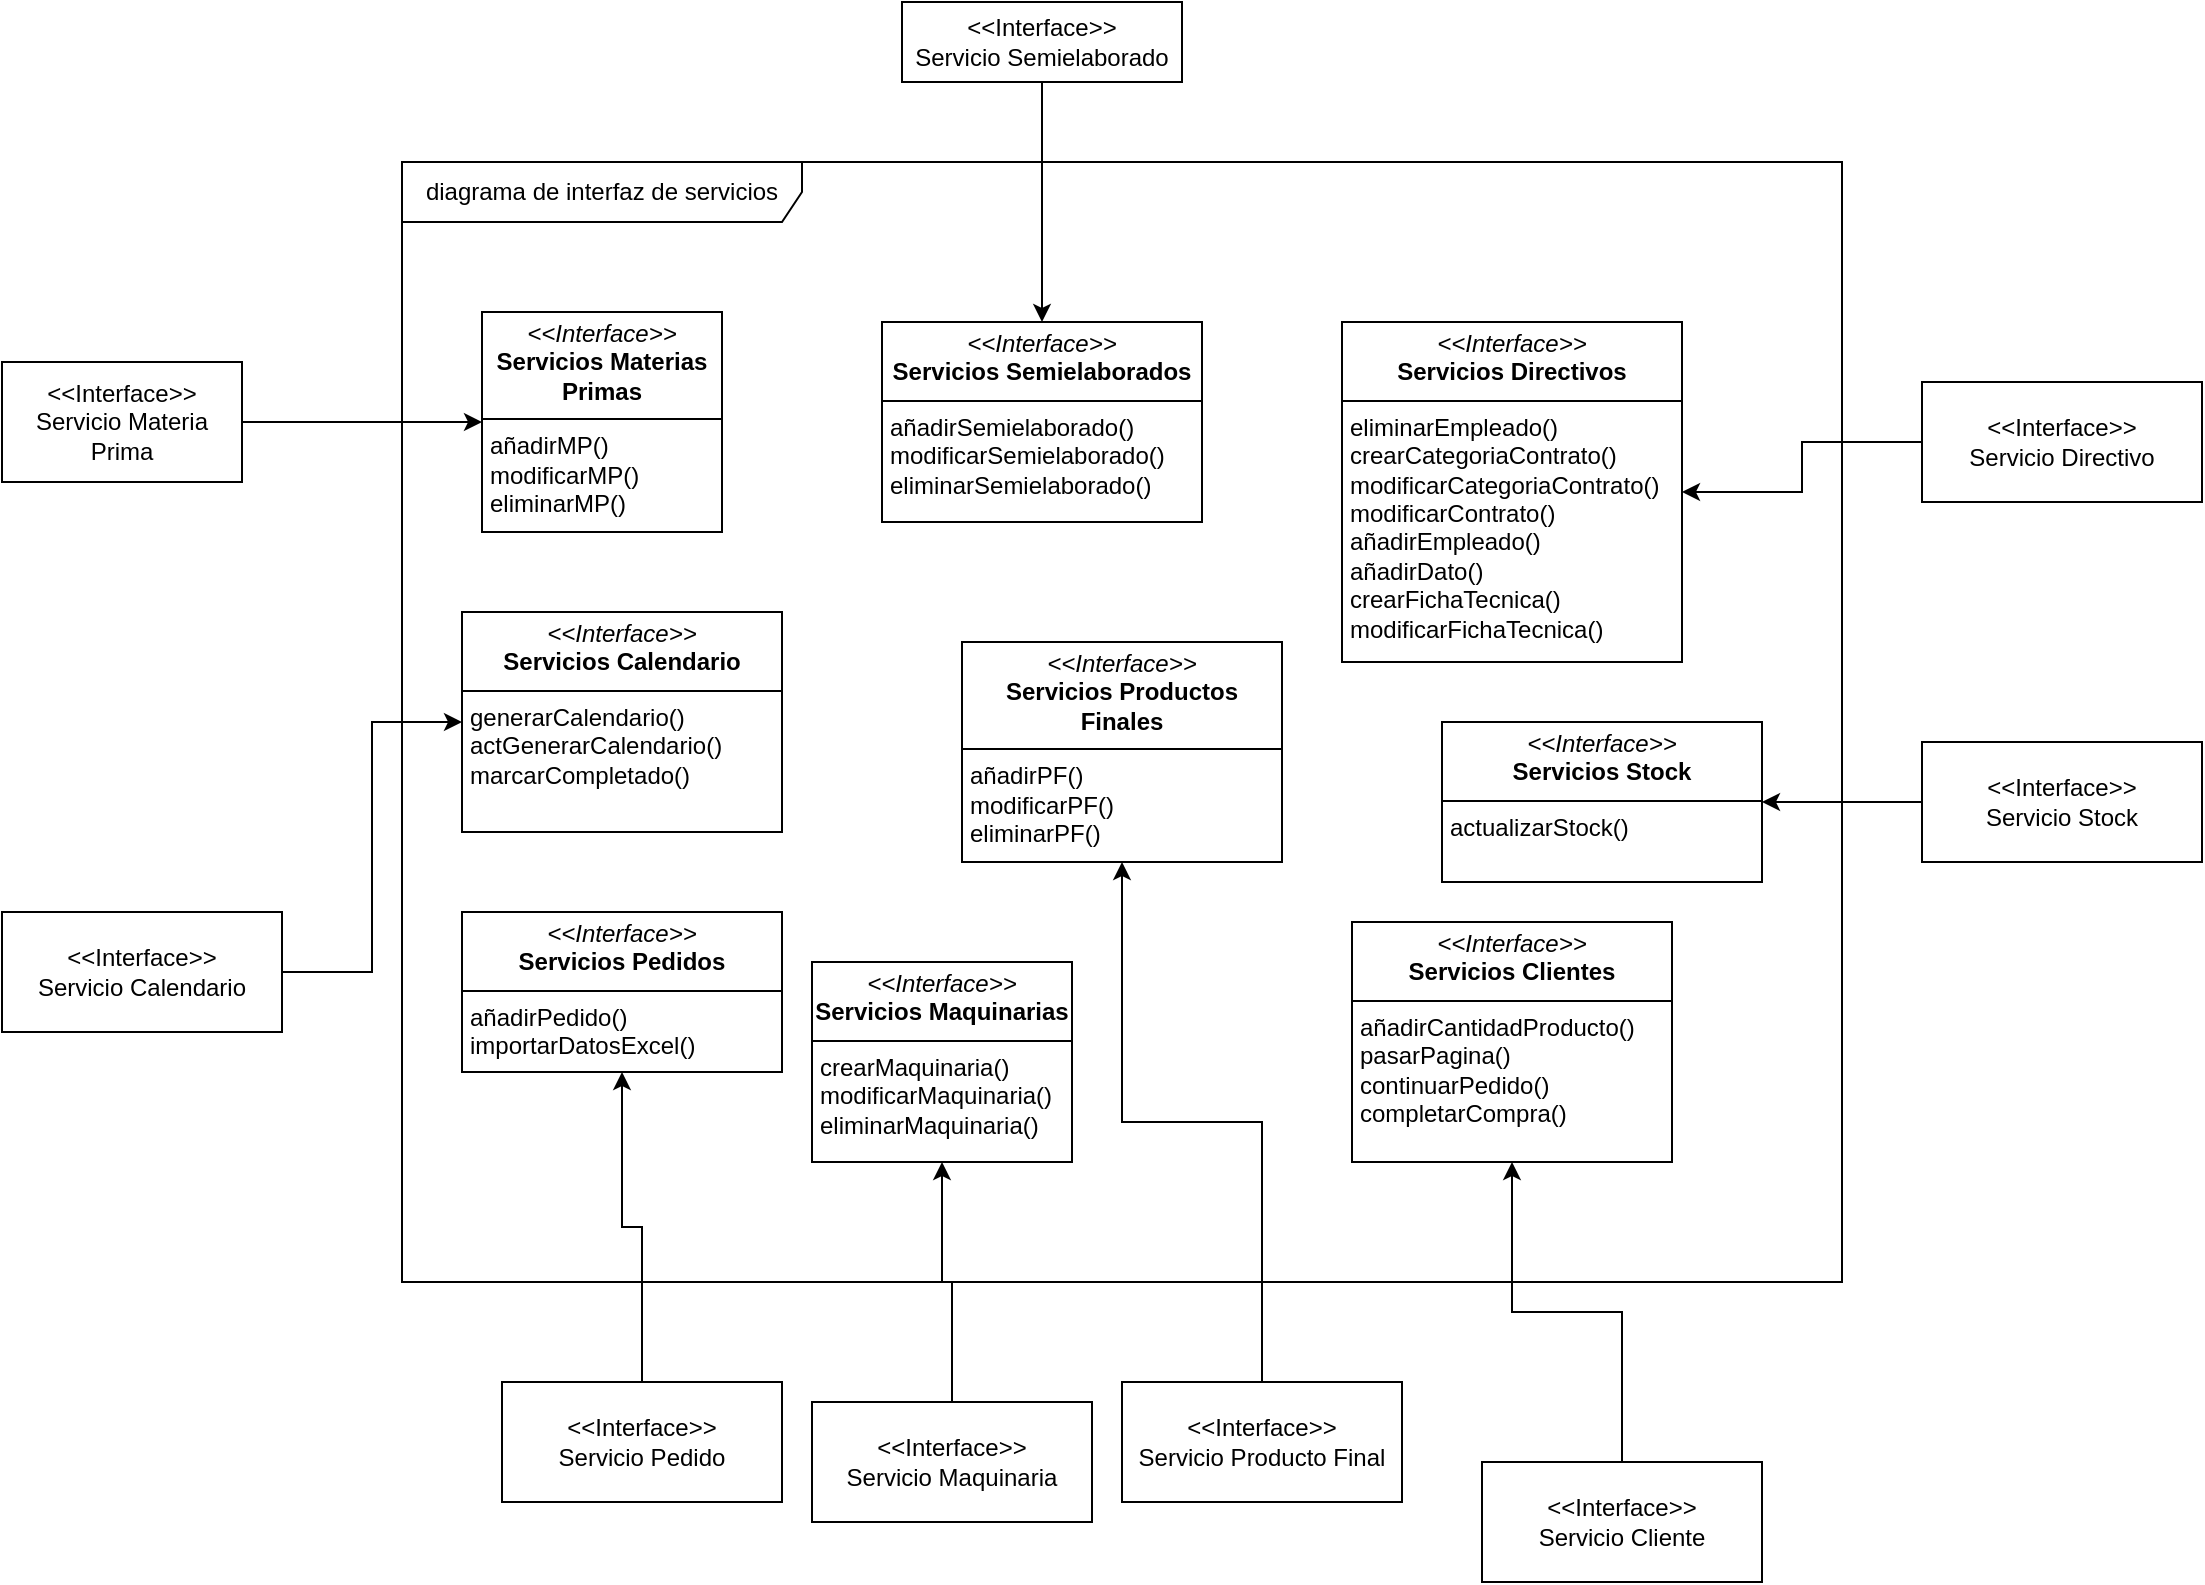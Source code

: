 <mxfile version="25.0.3">
  <diagram name="Página-1" id="7nt3yXJEmUoDvdKoWf4_">
    <mxGraphModel dx="1492" dy="829" grid="1" gridSize="10" guides="1" tooltips="1" connect="1" arrows="1" fold="1" page="1" pageScale="1" pageWidth="1169" pageHeight="1654" math="0" shadow="0">
      <root>
        <mxCell id="0" />
        <mxCell id="1" parent="0" />
        <mxCell id="pcE6RHRU4BfHtRQ7VvpY-1" value="diagrama de interfaz de servicios" style="shape=umlFrame;whiteSpace=wrap;html=1;pointerEvents=0;width=200;height=30;" parent="1" vertex="1">
          <mxGeometry x="240" y="200" width="720" height="560" as="geometry" />
        </mxCell>
        <mxCell id="pcE6RHRU4BfHtRQ7VvpY-2" value="&lt;p style=&quot;margin:0px;margin-top:4px;text-align:center;&quot;&gt;&lt;i&gt;&amp;lt;&amp;lt;Interface&amp;gt;&amp;gt;&lt;/i&gt;&lt;br&gt;&lt;b&gt;Servicios Materias Primas&lt;/b&gt;&lt;/p&gt;&lt;hr size=&quot;1&quot; style=&quot;border-style:solid;&quot;&gt;&lt;p style=&quot;margin:0px;margin-left:4px;&quot;&gt;añadirMP()&lt;/p&gt;&lt;p style=&quot;margin:0px;margin-left:4px;&quot;&gt;modificarMP()&lt;/p&gt;&lt;p style=&quot;margin:0px;margin-left:4px;&quot;&gt;eliminarMP()&lt;/p&gt;" style="verticalAlign=top;align=left;overflow=fill;html=1;whiteSpace=wrap;" parent="1" vertex="1">
          <mxGeometry x="280" y="275" width="120" height="110" as="geometry" />
        </mxCell>
        <mxCell id="pcE6RHRU4BfHtRQ7VvpY-3" value="&lt;p style=&quot;margin:0px;margin-top:4px;text-align:center;&quot;&gt;&lt;i&gt;&amp;lt;&amp;lt;Interface&amp;gt;&amp;gt;&lt;/i&gt;&lt;br&gt;&lt;b&gt;Servicios Semielaborados&lt;/b&gt;&lt;/p&gt;&lt;hr size=&quot;1&quot; style=&quot;border-style:solid;&quot;&gt;&lt;p style=&quot;margin: 0px 0px 0px 4px;&quot;&gt;añadirSemielaborado()&lt;/p&gt;&lt;p style=&quot;margin: 0px 0px 0px 4px;&quot;&gt;modificarSemielaborado()&lt;/p&gt;&lt;p style=&quot;margin: 0px 0px 0px 4px;&quot;&gt;eliminarSemielaborado()&lt;/p&gt;" style="verticalAlign=top;align=left;overflow=fill;html=1;whiteSpace=wrap;" parent="1" vertex="1">
          <mxGeometry x="480" y="280" width="160" height="100" as="geometry" />
        </mxCell>
        <mxCell id="pcE6RHRU4BfHtRQ7VvpY-4" value="&lt;p style=&quot;margin:0px;margin-top:4px;text-align:center;&quot;&gt;&lt;i&gt;&amp;lt;&amp;lt;Interface&amp;gt;&amp;gt;&lt;/i&gt;&lt;br&gt;&lt;b&gt;Servicios Directivos&lt;/b&gt;&lt;/p&gt;&lt;hr size=&quot;1&quot; style=&quot;border-style:solid;&quot;&gt;&lt;p style=&quot;margin:0px;margin-left:4px;&quot;&gt;eliminarEmpleado()&lt;/p&gt;&lt;p style=&quot;margin:0px;margin-left:4px;&quot;&gt;crearCategoriaContrato()&lt;/p&gt;&lt;p style=&quot;margin:0px;margin-left:4px;&quot;&gt;modificarCategoriaContrato()&lt;/p&gt;&lt;p style=&quot;margin:0px;margin-left:4px;&quot;&gt;&lt;span style=&quot;background-color: initial;&quot;&gt;modificarContrato()&lt;/span&gt;&lt;/p&gt;&lt;p style=&quot;margin:0px;margin-left:4px;&quot;&gt;&lt;span style=&quot;background-color: initial;&quot;&gt;añadirEmpleado()&lt;/span&gt;&lt;br&gt;&lt;/p&gt;&lt;p style=&quot;margin:0px;margin-left:4px;&quot;&gt;añadirDato()&lt;/p&gt;&lt;p style=&quot;margin:0px;margin-left:4px;&quot;&gt;crearFichaTecnica()&lt;/p&gt;&lt;p style=&quot;margin:0px;margin-left:4px;&quot;&gt;modificarFichaTecnica()&lt;/p&gt;" style="verticalAlign=top;align=left;overflow=fill;html=1;whiteSpace=wrap;" parent="1" vertex="1">
          <mxGeometry x="710" y="280" width="170" height="170" as="geometry" />
        </mxCell>
        <mxCell id="pcE6RHRU4BfHtRQ7VvpY-5" value="&lt;p style=&quot;margin:0px;margin-top:4px;text-align:center;&quot;&gt;&lt;i&gt;&amp;lt;&amp;lt;Interface&amp;gt;&amp;gt;&lt;/i&gt;&lt;br&gt;&lt;b&gt;Servicios Calendario&lt;/b&gt;&lt;/p&gt;&lt;hr size=&quot;1&quot; style=&quot;border-style:solid;&quot;&gt;&lt;p style=&quot;margin:0px;margin-left:4px;&quot;&gt;generarCalendario()&lt;/p&gt;&lt;p style=&quot;margin:0px;margin-left:4px;&quot;&gt;actGenerarCalendario()&lt;/p&gt;&lt;p style=&quot;margin:0px;margin-left:4px;&quot;&gt;marcarCompletado()&lt;/p&gt;" style="verticalAlign=top;align=left;overflow=fill;html=1;whiteSpace=wrap;" parent="1" vertex="1">
          <mxGeometry x="270" y="425" width="160" height="110" as="geometry" />
        </mxCell>
        <mxCell id="pcE6RHRU4BfHtRQ7VvpY-6" value="&lt;p style=&quot;margin:0px;margin-top:4px;text-align:center;&quot;&gt;&lt;i&gt;&amp;lt;&amp;lt;Interface&amp;gt;&amp;gt;&lt;/i&gt;&lt;br&gt;&lt;b&gt;Servicios Pedidos&lt;/b&gt;&lt;/p&gt;&lt;hr size=&quot;1&quot; style=&quot;border-style:solid;&quot;&gt;&lt;p style=&quot;margin:0px;margin-left:4px;&quot;&gt;añadirPedido()&lt;/p&gt;&lt;p style=&quot;margin:0px;margin-left:4px;&quot;&gt;importarDatosExcel()&lt;/p&gt;" style="verticalAlign=top;align=left;overflow=fill;html=1;whiteSpace=wrap;" parent="1" vertex="1">
          <mxGeometry x="270" y="575" width="160" height="80" as="geometry" />
        </mxCell>
        <mxCell id="pcE6RHRU4BfHtRQ7VvpY-7" value="&lt;p style=&quot;margin:0px;margin-top:4px;text-align:center;&quot;&gt;&lt;i&gt;&amp;lt;&amp;lt;Interface&amp;gt;&amp;gt;&lt;/i&gt;&lt;br&gt;&lt;b&gt;Servicios Stock&lt;/b&gt;&lt;/p&gt;&lt;hr size=&quot;1&quot; style=&quot;border-style:solid;&quot;&gt;&lt;p style=&quot;margin:0px;margin-left:4px;&quot;&gt;actualizarStock()&lt;/p&gt;" style="verticalAlign=top;align=left;overflow=fill;html=1;whiteSpace=wrap;" parent="1" vertex="1">
          <mxGeometry x="760" y="480" width="160" height="80" as="geometry" />
        </mxCell>
        <mxCell id="pcE6RHRU4BfHtRQ7VvpY-8" value="&lt;p style=&quot;margin:0px;margin-top:4px;text-align:center;&quot;&gt;&lt;i&gt;&amp;lt;&amp;lt;Interface&amp;gt;&amp;gt;&lt;/i&gt;&lt;br&gt;&lt;b&gt;Servicios Clientes&lt;/b&gt;&lt;/p&gt;&lt;hr size=&quot;1&quot; style=&quot;border-style:solid;&quot;&gt;&lt;p style=&quot;margin:0px;margin-left:4px;&quot;&gt;añadirCantidadProducto()&lt;/p&gt;&lt;p style=&quot;margin:0px;margin-left:4px;&quot;&gt;pasarPagina()&lt;/p&gt;&lt;p style=&quot;margin:0px;margin-left:4px;&quot;&gt;continuarPedido()&lt;/p&gt;&lt;p style=&quot;margin:0px;margin-left:4px;&quot;&gt;completarCompra()&lt;/p&gt;" style="verticalAlign=top;align=left;overflow=fill;html=1;whiteSpace=wrap;" parent="1" vertex="1">
          <mxGeometry x="715" y="580" width="160" height="120" as="geometry" />
        </mxCell>
        <mxCell id="pcE6RHRU4BfHtRQ7VvpY-11" style="edgeStyle=orthogonalEdgeStyle;rounded=0;orthogonalLoop=1;jettySize=auto;html=1;" parent="1" source="pcE6RHRU4BfHtRQ7VvpY-10" target="pcE6RHRU4BfHtRQ7VvpY-2" edge="1">
          <mxGeometry relative="1" as="geometry" />
        </mxCell>
        <mxCell id="pcE6RHRU4BfHtRQ7VvpY-10" value="&amp;lt;&amp;lt;Interface&amp;gt;&amp;gt;&lt;div&gt;Servicio Materia Prima&lt;/div&gt;" style="html=1;whiteSpace=wrap;" parent="1" vertex="1">
          <mxGeometry x="40" y="300" width="120" height="60" as="geometry" />
        </mxCell>
        <mxCell id="pcE6RHRU4BfHtRQ7VvpY-13" style="edgeStyle=orthogonalEdgeStyle;rounded=0;orthogonalLoop=1;jettySize=auto;html=1;entryX=0.5;entryY=0;entryDx=0;entryDy=0;" parent="1" source="pcE6RHRU4BfHtRQ7VvpY-12" target="pcE6RHRU4BfHtRQ7VvpY-3" edge="1">
          <mxGeometry relative="1" as="geometry" />
        </mxCell>
        <mxCell id="pcE6RHRU4BfHtRQ7VvpY-12" value="&amp;lt;&amp;lt;Interface&amp;gt;&amp;gt;&lt;div&gt;Servicio Semielaborado&lt;/div&gt;" style="html=1;whiteSpace=wrap;" parent="1" vertex="1">
          <mxGeometry x="490" y="120" width="140" height="40" as="geometry" />
        </mxCell>
        <mxCell id="pcE6RHRU4BfHtRQ7VvpY-14" value="&amp;lt;&amp;lt;Interface&amp;gt;&amp;gt;&lt;div&gt;Servicio Directivo&lt;/div&gt;" style="html=1;whiteSpace=wrap;" parent="1" vertex="1">
          <mxGeometry x="1000" y="310" width="140" height="60" as="geometry" />
        </mxCell>
        <mxCell id="pcE6RHRU4BfHtRQ7VvpY-15" style="edgeStyle=orthogonalEdgeStyle;rounded=0;orthogonalLoop=1;jettySize=auto;html=1;entryX=1;entryY=0.5;entryDx=0;entryDy=0;" parent="1" source="pcE6RHRU4BfHtRQ7VvpY-14" target="pcE6RHRU4BfHtRQ7VvpY-4" edge="1">
          <mxGeometry relative="1" as="geometry" />
        </mxCell>
        <mxCell id="pcE6RHRU4BfHtRQ7VvpY-17" style="edgeStyle=orthogonalEdgeStyle;rounded=0;orthogonalLoop=1;jettySize=auto;html=1;entryX=1;entryY=0.5;entryDx=0;entryDy=0;" parent="1" source="pcE6RHRU4BfHtRQ7VvpY-16" target="pcE6RHRU4BfHtRQ7VvpY-7" edge="1">
          <mxGeometry relative="1" as="geometry" />
        </mxCell>
        <mxCell id="pcE6RHRU4BfHtRQ7VvpY-16" value="&amp;lt;&amp;lt;Interface&amp;gt;&amp;gt;&lt;div&gt;Servicio Stock&lt;/div&gt;" style="html=1;whiteSpace=wrap;" parent="1" vertex="1">
          <mxGeometry x="1000" y="490" width="140" height="60" as="geometry" />
        </mxCell>
        <mxCell id="pcE6RHRU4BfHtRQ7VvpY-19" style="edgeStyle=orthogonalEdgeStyle;rounded=0;orthogonalLoop=1;jettySize=auto;html=1;entryX=0.5;entryY=1;entryDx=0;entryDy=0;" parent="1" source="pcE6RHRU4BfHtRQ7VvpY-18" target="pcE6RHRU4BfHtRQ7VvpY-8" edge="1">
          <mxGeometry relative="1" as="geometry" />
        </mxCell>
        <mxCell id="pcE6RHRU4BfHtRQ7VvpY-18" value="&amp;lt;&amp;lt;Interface&amp;gt;&amp;gt;&lt;div&gt;Servicio Cliente&lt;/div&gt;" style="html=1;whiteSpace=wrap;" parent="1" vertex="1">
          <mxGeometry x="780" y="850" width="140" height="60" as="geometry" />
        </mxCell>
        <mxCell id="pcE6RHRU4BfHtRQ7VvpY-21" style="edgeStyle=orthogonalEdgeStyle;rounded=0;orthogonalLoop=1;jettySize=auto;html=1;entryX=0.5;entryY=1;entryDx=0;entryDy=0;" parent="1" source="pcE6RHRU4BfHtRQ7VvpY-20" target="pcE6RHRU4BfHtRQ7VvpY-6" edge="1">
          <mxGeometry relative="1" as="geometry" />
        </mxCell>
        <mxCell id="pcE6RHRU4BfHtRQ7VvpY-20" value="&amp;lt;&amp;lt;Interface&amp;gt;&amp;gt;&lt;div&gt;Servicio Pedido&lt;/div&gt;" style="html=1;whiteSpace=wrap;" parent="1" vertex="1">
          <mxGeometry x="290" y="810" width="140" height="60" as="geometry" />
        </mxCell>
        <mxCell id="pcE6RHRU4BfHtRQ7VvpY-23" style="edgeStyle=orthogonalEdgeStyle;rounded=0;orthogonalLoop=1;jettySize=auto;html=1;entryX=0;entryY=0.5;entryDx=0;entryDy=0;" parent="1" source="pcE6RHRU4BfHtRQ7VvpY-22" target="pcE6RHRU4BfHtRQ7VvpY-5" edge="1">
          <mxGeometry relative="1" as="geometry" />
        </mxCell>
        <mxCell id="pcE6RHRU4BfHtRQ7VvpY-22" value="&amp;lt;&amp;lt;Interface&amp;gt;&amp;gt;&lt;div&gt;Servicio Calendario&lt;/div&gt;" style="html=1;whiteSpace=wrap;" parent="1" vertex="1">
          <mxGeometry x="40" y="575" width="140" height="60" as="geometry" />
        </mxCell>
        <mxCell id="AsEGcWaMer-OqswIVFp1-5" style="edgeStyle=orthogonalEdgeStyle;rounded=0;orthogonalLoop=1;jettySize=auto;html=1;entryX=0.5;entryY=1;entryDx=0;entryDy=0;" edge="1" parent="1" source="AsEGcWaMer-OqswIVFp1-1" target="AsEGcWaMer-OqswIVFp1-3">
          <mxGeometry relative="1" as="geometry" />
        </mxCell>
        <mxCell id="AsEGcWaMer-OqswIVFp1-1" value="&amp;lt;&amp;lt;Interface&amp;gt;&amp;gt;&lt;div&gt;Servicio Maquinaria&lt;/div&gt;" style="html=1;whiteSpace=wrap;" vertex="1" parent="1">
          <mxGeometry x="445" y="820" width="140" height="60" as="geometry" />
        </mxCell>
        <mxCell id="AsEGcWaMer-OqswIVFp1-6" style="edgeStyle=orthogonalEdgeStyle;rounded=0;orthogonalLoop=1;jettySize=auto;html=1;entryX=0.5;entryY=1;entryDx=0;entryDy=0;" edge="1" parent="1" source="AsEGcWaMer-OqswIVFp1-2" target="AsEGcWaMer-OqswIVFp1-4">
          <mxGeometry relative="1" as="geometry" />
        </mxCell>
        <mxCell id="AsEGcWaMer-OqswIVFp1-2" value="&amp;lt;&amp;lt;Interface&amp;gt;&amp;gt;&lt;div&gt;Servicio Producto Final&lt;/div&gt;" style="html=1;whiteSpace=wrap;" vertex="1" parent="1">
          <mxGeometry x="600" y="810" width="140" height="60" as="geometry" />
        </mxCell>
        <mxCell id="AsEGcWaMer-OqswIVFp1-3" value="&lt;p style=&quot;margin:0px;margin-top:4px;text-align:center;&quot;&gt;&lt;i&gt;&amp;lt;&amp;lt;Interface&amp;gt;&amp;gt;&lt;/i&gt;&lt;br&gt;&lt;b&gt;Servicios Maquinarias&lt;/b&gt;&lt;/p&gt;&lt;hr size=&quot;1&quot; style=&quot;border-style:solid;&quot;&gt;&lt;p style=&quot;margin: 0px 0px 0px 4px;&quot;&gt;crearMaquinaria()&lt;/p&gt;&lt;p style=&quot;margin: 0px 0px 0px 4px;&quot;&gt;modificarMaquinaria()&lt;/p&gt;&lt;p style=&quot;margin: 0px 0px 0px 4px;&quot;&gt;eliminarMaquinaria()&lt;/p&gt;" style="verticalAlign=top;align=left;overflow=fill;html=1;whiteSpace=wrap;" vertex="1" parent="1">
          <mxGeometry x="445" y="600" width="130" height="100" as="geometry" />
        </mxCell>
        <mxCell id="AsEGcWaMer-OqswIVFp1-4" value="&lt;p style=&quot;margin:0px;margin-top:4px;text-align:center;&quot;&gt;&lt;i&gt;&amp;lt;&amp;lt;Interface&amp;gt;&amp;gt;&lt;/i&gt;&lt;br&gt;&lt;b&gt;Servicios Productos Finales&lt;/b&gt;&lt;/p&gt;&lt;hr size=&quot;1&quot; style=&quot;border-style:solid;&quot;&gt;&lt;p style=&quot;margin: 0px 0px 0px 4px;&quot;&gt;añadirPF()&lt;/p&gt;&lt;p style=&quot;margin: 0px 0px 0px 4px;&quot;&gt;modificarPF()&lt;/p&gt;&lt;p style=&quot;margin: 0px 0px 0px 4px;&quot;&gt;eliminarPF()&lt;/p&gt;&lt;p style=&quot;margin:0px;margin-left:4px;&quot;&gt;&lt;br&gt;&lt;/p&gt;" style="verticalAlign=top;align=left;overflow=fill;html=1;whiteSpace=wrap;" vertex="1" parent="1">
          <mxGeometry x="520" y="440" width="160" height="110" as="geometry" />
        </mxCell>
      </root>
    </mxGraphModel>
  </diagram>
</mxfile>
